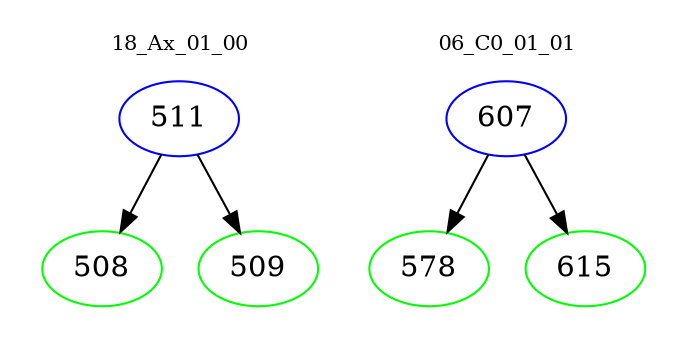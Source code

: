 digraph{
subgraph cluster_0 {
color = white
label = "18_Ax_01_00";
fontsize=10;
T0_511 [label="511", color="blue"]
T0_511 -> T0_508 [color="black"]
T0_508 [label="508", color="green"]
T0_511 -> T0_509 [color="black"]
T0_509 [label="509", color="green"]
}
subgraph cluster_1 {
color = white
label = "06_C0_01_01";
fontsize=10;
T1_607 [label="607", color="blue"]
T1_607 -> T1_578 [color="black"]
T1_578 [label="578", color="green"]
T1_607 -> T1_615 [color="black"]
T1_615 [label="615", color="green"]
}
}
